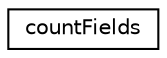 digraph "Graphical Class Hierarchy"
{
 // LATEX_PDF_SIZE
  edge [fontname="Helvetica",fontsize="10",labelfontname="Helvetica",labelfontsize="10"];
  node [fontname="Helvetica",fontsize="10",shape=record];
  rankdir="LR";
  Node0 [label="countFields",height=0.2,width=0.4,color="black", fillcolor="white", style="filled",URL="$classpFlow_1_1countFields.html",tooltip=" "];
}
